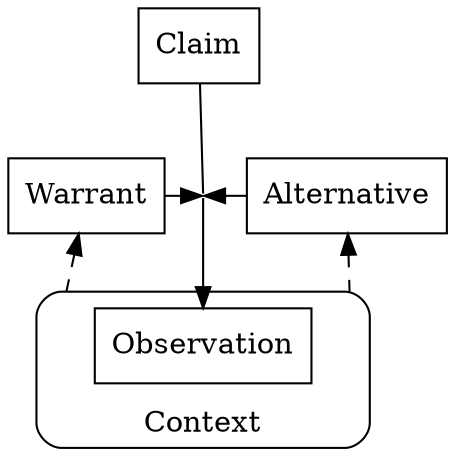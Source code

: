 digraph ToulminCChalf {
	compound=true;
	rankdir="TB";
	node [shape="rectangle"];

	subgraph row_2 {
		rank="same";
		const [label="Claim"]
		spacerM1 [label="", fixedsize="true", height=0, width=0, style="invis"]
		spacerM2 [label="", fixedsize="true", height=0, width=0, style="invis"]
		spacerM1 -> const -> spacerM2 [style="invis"]
		{rank="same"; spacerM1; const; spacerM2}
	}

	subgraph row_3 {
		rank="same";
		warrant2 [label="Warrant"]
		alt2 [label="Alternative"]
		junction2 [label="", fixedsize="true", height=0, width=0, style="invis"]
		warrant2 -> junction2 
		junction2 -> alt2 [dir="back"]
	} 

	subgraph cluster_O {
		rank="min";
		color="black";
		label="Context";
		style="rounded";
		labelloc="b";
		data [label="Observation"]
		spacer3 [label="", fixedsize="true", height=0, width=0, style="invis"]
		spacer4 [label="", fixedsize="true", height=0, width=0, style="invis"]
		spacer3 -> data -> spacer4 [style="invis"]
		{rank="same"; spacer3; data; spacer4}
	}


	warrant2->spacer3 [style="dashed",dir="back",lhead="cluster_O"]
	spacerM1->warrant2 [style="invis"]
	alt2 -> spacer4 [style="dashed",dir="back",lhead="cluster_O"]

	

	data -> junction2 [dir="back"] 
	junction2 -> const [dir="none"]

}
